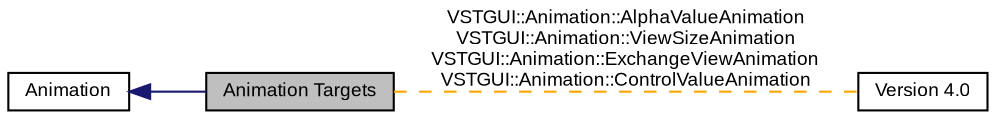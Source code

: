 digraph structs
{
  bgcolor="transparent";
  edge [fontname="Arial",fontsize="9",labelfontname="Arial",labelfontsize="9"];
  node [fontname="Arial",fontsize="9",shape=record];
  rankdir=LR;
  Node1 [label="Animation",height=0.2,width=0.4,color="black",URL="$group__animation.html"];
  Node2 [label="Version 4.0",height=0.2,width=0.4,color="black",URL="$group__new__in__4__0.html"];
  Node0 [label="Animation Targets",height=0.2,width=0.4,color="black", fillcolor="grey75", style="filled" fontcolor="black"];
  Node1->Node0 [shape=plaintext, color="midnightblue", dir="back", style="solid"];
  Node0->Node2 [shape=plaintext, label="VSTGUI::Animation::AlphaValueAnimation\nVSTGUI::Animation::ViewSizeAnimation\nVSTGUI::Animation::ExchangeViewAnimation\nVSTGUI::Animation::ControlValueAnimation", color="orange", dir="none", style="dashed"];
}
